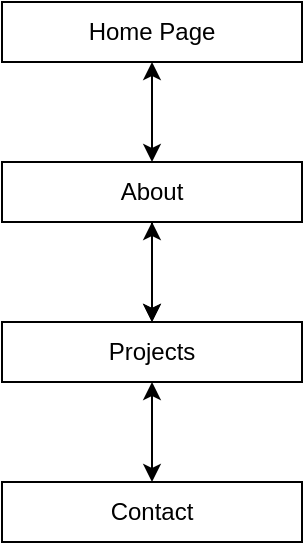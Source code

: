 <mxfile version="24.0.7" type="github">
  <diagram name="Pagină-1" id="KHKd_p_Uuqri5DII7-df">
    <mxGraphModel dx="788" dy="1146" grid="1" gridSize="10" guides="1" tooltips="1" connect="1" arrows="1" fold="1" page="1" pageScale="1" pageWidth="827" pageHeight="1169" math="0" shadow="0">
      <root>
        <mxCell id="0" />
        <mxCell id="1" parent="0" />
        <mxCell id="CW7z3fjZ5RRRoeOo0jBG-6" style="edgeStyle=orthogonalEdgeStyle;rounded=0;orthogonalLoop=1;jettySize=auto;html=1;entryX=0.5;entryY=0;entryDx=0;entryDy=0;startArrow=classic;startFill=1;" edge="1" parent="1" source="CW7z3fjZ5RRRoeOo0jBG-2" target="CW7z3fjZ5RRRoeOo0jBG-3">
          <mxGeometry relative="1" as="geometry" />
        </mxCell>
        <mxCell id="CW7z3fjZ5RRRoeOo0jBG-2" value="Home Page" style="rounded=0;whiteSpace=wrap;html=1;" vertex="1" parent="1">
          <mxGeometry x="240" y="260" width="150" height="30" as="geometry" />
        </mxCell>
        <mxCell id="CW7z3fjZ5RRRoeOo0jBG-7" style="edgeStyle=orthogonalEdgeStyle;rounded=0;orthogonalLoop=1;jettySize=auto;html=1;entryX=0.5;entryY=0;entryDx=0;entryDy=0;" edge="1" parent="1" source="CW7z3fjZ5RRRoeOo0jBG-3" target="CW7z3fjZ5RRRoeOo0jBG-4">
          <mxGeometry relative="1" as="geometry" />
        </mxCell>
        <mxCell id="CW7z3fjZ5RRRoeOo0jBG-3" value="About" style="rounded=0;whiteSpace=wrap;html=1;" vertex="1" parent="1">
          <mxGeometry x="240" y="340" width="150" height="30" as="geometry" />
        </mxCell>
        <mxCell id="CW7z3fjZ5RRRoeOo0jBG-8" style="edgeStyle=orthogonalEdgeStyle;rounded=0;orthogonalLoop=1;jettySize=auto;html=1;entryX=0.5;entryY=0;entryDx=0;entryDy=0;startArrow=classic;startFill=1;" edge="1" parent="1" source="CW7z3fjZ5RRRoeOo0jBG-4" target="CW7z3fjZ5RRRoeOo0jBG-5">
          <mxGeometry relative="1" as="geometry" />
        </mxCell>
        <mxCell id="CW7z3fjZ5RRRoeOo0jBG-9" value="" style="edgeStyle=orthogonalEdgeStyle;rounded=0;orthogonalLoop=1;jettySize=auto;html=1;startArrow=classic;startFill=1;" edge="1" parent="1" source="CW7z3fjZ5RRRoeOo0jBG-4" target="CW7z3fjZ5RRRoeOo0jBG-3">
          <mxGeometry relative="1" as="geometry" />
        </mxCell>
        <mxCell id="CW7z3fjZ5RRRoeOo0jBG-4" value="Projects" style="rounded=0;whiteSpace=wrap;html=1;" vertex="1" parent="1">
          <mxGeometry x="240" y="420" width="150" height="30" as="geometry" />
        </mxCell>
        <mxCell id="CW7z3fjZ5RRRoeOo0jBG-5" value="Contact" style="rounded=0;whiteSpace=wrap;html=1;" vertex="1" parent="1">
          <mxGeometry x="240" y="500" width="150" height="30" as="geometry" />
        </mxCell>
      </root>
    </mxGraphModel>
  </diagram>
</mxfile>
